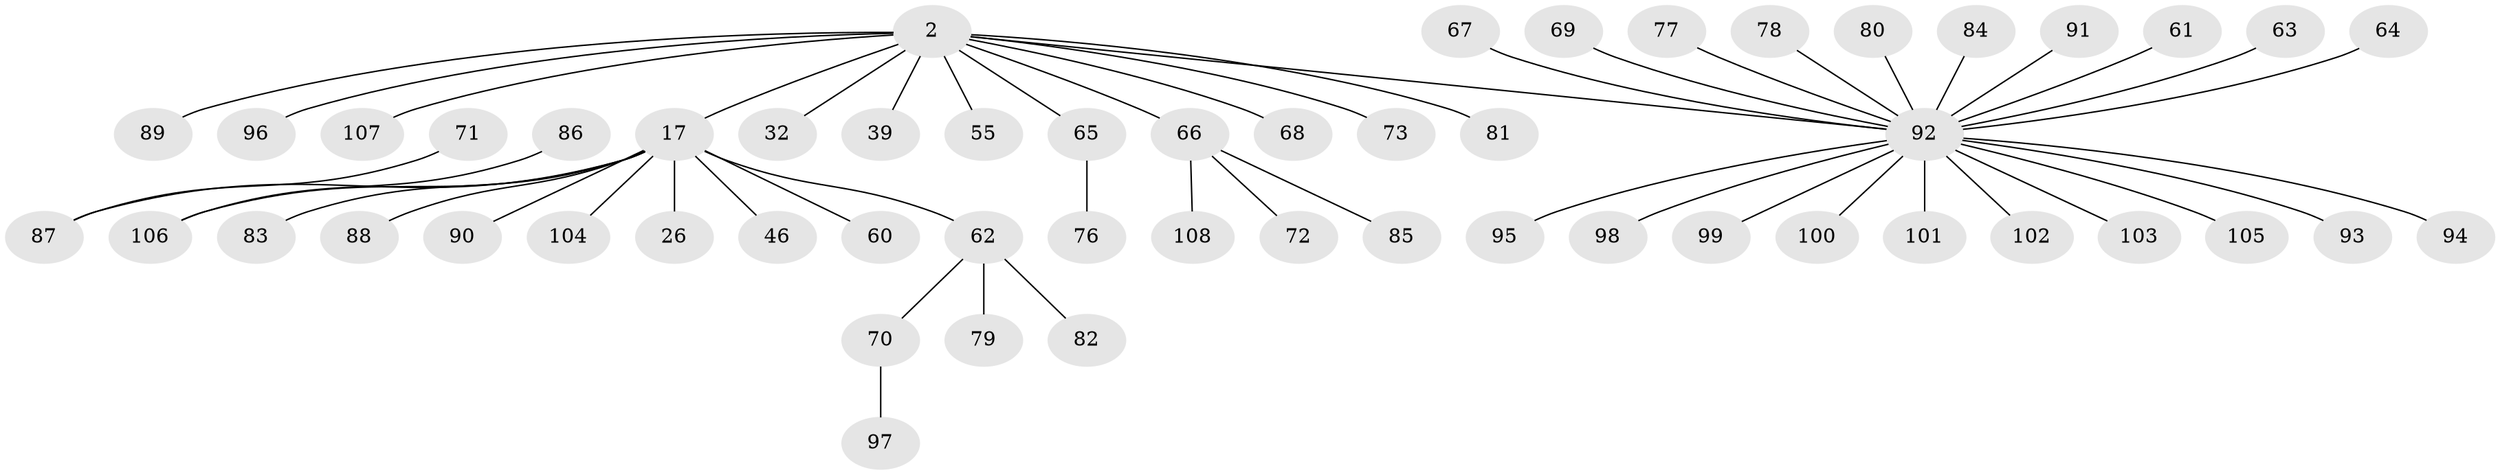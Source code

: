// original degree distribution, {3: 0.09259259259259259, 14: 0.009259259259259259, 4: 0.037037037037037035, 12: 0.009259259259259259, 8: 0.018518518518518517, 9: 0.009259259259259259, 1: 0.6574074074074074, 7: 0.009259259259259259, 2: 0.1388888888888889, 5: 0.009259259259259259, 6: 0.009259259259259259}
// Generated by graph-tools (version 1.1) at 2025/47/03/09/25 04:47:11]
// undirected, 54 vertices, 53 edges
graph export_dot {
graph [start="1"]
  node [color=gray90,style=filled];
  2;
  17 [super="+6"];
  26;
  32;
  39;
  46;
  55;
  60;
  61;
  62 [super="+19+43"];
  63;
  64;
  65 [super="+14"];
  66 [super="+58"];
  67;
  68;
  69;
  70;
  71;
  72;
  73 [super="+3+13+41+57"];
  76;
  77;
  78;
  79;
  80;
  81 [super="+1+50"];
  82;
  83 [super="+30"];
  84;
  85;
  86;
  87 [super="+59"];
  88;
  89;
  90 [super="+36"];
  91;
  92 [super="+12+54+16+22+23+75+27+33+37+74+38+40+48+49+52+53+56"];
  93;
  94;
  95;
  96 [super="+24"];
  97;
  98;
  99;
  100;
  101;
  102;
  103;
  104;
  105;
  106 [super="+44"];
  107;
  108;
  2 -- 17 [weight=2];
  2 -- 32;
  2 -- 39;
  2 -- 55;
  2 -- 68;
  2 -- 89;
  2 -- 107;
  2 -- 81;
  2 -- 92;
  2 -- 73;
  2 -- 65;
  2 -- 96;
  2 -- 66;
  17 -- 88;
  17 -- 104;
  17 -- 46;
  17 -- 26;
  17 -- 60;
  17 -- 62;
  17 -- 106;
  17 -- 83;
  17 -- 90;
  17 -- 87;
  61 -- 92;
  62 -- 70;
  62 -- 79;
  62 -- 82;
  63 -- 92;
  64 -- 92;
  65 -- 76;
  66 -- 85;
  66 -- 72;
  66 -- 108;
  67 -- 92;
  69 -- 92;
  70 -- 97;
  71 -- 87;
  77 -- 92;
  78 -- 92;
  80 -- 92;
  84 -- 92;
  86 -- 106;
  91 -- 92;
  92 -- 93;
  92 -- 94;
  92 -- 99;
  92 -- 100;
  92 -- 101;
  92 -- 103;
  92 -- 105;
  92 -- 98;
  92 -- 102;
  92 -- 95;
}
